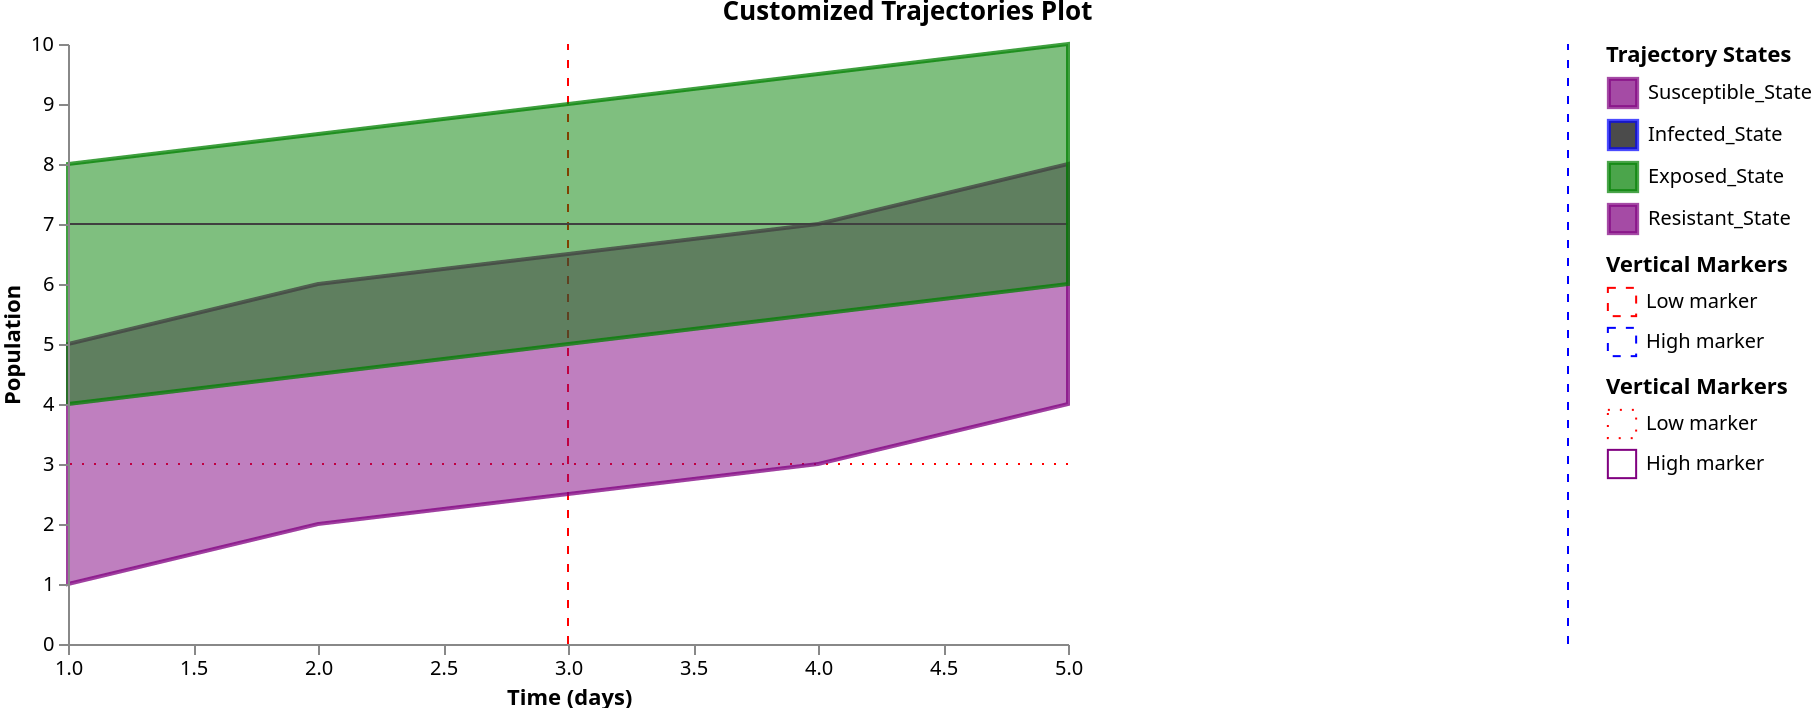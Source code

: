 {
  "$schema": "https://vega.github.io/schema/vega/v5.json",
  "width": 500,
  "height": 300,
  "scales": [
    {
      "name": "xscale",
      "type": "linear",
      "range": "width",
      "zero": false,
      "domain": {
        "fields": [
          {
            "data": "distributions",
            "field": "timepoint"
          },
          {
            "data": "traces",
            "field": "timepoint"
          },
          {
            "data": "points",
            "field": "timepoint"
          }
        ]
      }
    },
    {
      "name": "yscale",
      "type": "linear",
      "range": "height",
      "nice": true,
      "zero": true,
      "domain": {
        "fields": [
          {
            "data": "distributions",
            "field": "lower"
          },
          {
            "data": "distributions",
            "field": "upper"
          },
          {
            "data": "traces",
            "field": "value"
          },
          {
            "data": "points",
            "field": "value"
          }
        ]
      }
    },
    {
      "name": "markerscale_v",
      "type": "ordinal",
      "domain": {
        "data": "markers_v",
        "field": "label"
      },
      "range": {
        "data": "markers_v",
        "field": "new_color"
      }
    },
    {
      "name": "markerscale_h",
      "type": "ordinal",
      "domain": {
        "data": "markers_h",
        "field": "label"
      },
      "range": {
        "data": "markers_h",
        "field": "new_color"
      }
    },
    {
      "name": "fillScale",
      "type": "ordinal",
      "domain": [
        "Susceptible_State",
        "Infected_State",
        "Exposed_State",
        "Resistant_State"
      ],
      "range": [
        "purple",
        "url(#diagonal-stripe-2)",
        "green",
        "purple"
      ]
    },
    {
      "name": "color",
      "type": "ordinal",
      "range": [
        "purple",
        "blue",
        "green",
        "purple"
      ],
      "domain": [
        "Susceptible_State",
        "Infected_State",
        "Exposed_State",
        "Resistant_State"
      ]
    },
    {
      "name": "lineStyle_v",
      "type": "ordinal",
      "domain": {
        "data": "markers_v",
        "field": "label"
      },
      "range": {
        "data": "markers_v",
        "field": "type"
      }},
    {
      "name": "lineStyle_h",
      "type": "ordinal",
      "domain": {
        "data": "markers_h",
        "field": "label"
      },
      "range": {
        "data": "markers_h",
        "field": "type"
      }
    },
    {
      "name": "trajectoryOrder",
      "type": "ordinal",
      "domain": [
        "Susceptible_State",
        "Infected_State",
        "Exposed_State",
        "Resistant_State"
      ],
      "range": [
        0,
        1,
        2,
        3
      ]
    }
  ],
  "axes": [
    {
      "orient": "bottom",
      "scale": "xscale",
      "zindex": 100,
      "title": {
        "signal": "data('axis_labels')[0].xaxis_label"
      }
    },
    {
      "orient": "left",
      "scale": "yscale",
      "zindex": 100,
      "title": {
        "signal": "data('axis_labels')[0].yaxis_label"
      }
    }
  ],
  "signals": [
    {
      "name": "clear",
      "value": true,
      "on": [
        {
          "events": "mouseup[!event.item]",
          "update": "true",
          "force": true
        }
      ]
    },
    {
      "name": "shift",
      "value": false,
      "on": [
        {
          "events": "@legendSymbol:click, @legendLabel:click",
          "update": "event.shiftKey",
          "force": true
        }
      ]
    },
    {
      "name": "clicked",
      "value": null,
      "on": [
        {
          "events": "@legendSymbol:click, @legendLabel:click",
          "update": "{value: datum.value}",
          "force": true
        }
      ]
    },
    {
      "name": "clearData",
      "value": true,
      "on": [
        {
          "events": "mouseup[!event.item]",
          "update": "true",
          "force": true
        }
      ]
    },
    {
      "name": "clickedData",
      "value": null,
      "on": [
        {
          "events": "@area:click",
          "update": "{value: datum.trajectory}",
          "force": true
        }
      ]
    },
    {
      "name": "logLegendClick",
      "value": null,
      "on": [
        {
          "events": "@legendSymbol:click, @legendLabel:click",
          "update": "{datum: datum}",
          "force": true
        }
      ]
    },
    {
      "description": "Active datapoint",
      "name": "activated_datapoint",
      "value": null,
      "on": [
        {
          "events": "symbol:mouseover",
          "update": "item()"
        },
        {
          "events": "symbol:mouseout",
          "update": "null"
        }
      ]
    },
    {
      "name": "logAreaClick",
      "value": null,
      "on": [
        {
          "events": "@area:click",
          "update": "{datum: datum}",
          "force": true
        }
      ]
    }
  ],
  "config": {
    "logLevel": "warn"
  },
  "legends": [
      {
        "name": "color_legend",
        "fill": "fillScale",
        "stroke": "color",
        "title": "Trajectory States",
        "type": "symbol",
        "symbolType": "square",
        "symbolSize": 200,
        "encode": {
          "symbols": {
            "enter": {
              "shape": {"value": "square"},
              "size": {"value": 200},
              "fill": {"scale": "fillScale", "field": "trajectory"},
              "stroke": {"scale": "color", "field": "trajectory"},
              "strokeWidth": {"value": 2}
            },
            "update": {
              "opacity": [
                {"test": "!length(data('selected')) || indata('selected', 'value', datum.trajectory) || indata('selectedData', 'value', datum.trajectory)", "value": 0.7},
                {"value": 0.15}
              ]
            }
          },
          "labels": {
            "update": {
              "opacity": [
                {"test": "!length(data('selectedData')) || indata('selectedData', 'value', datum.trajectory)", "value": 1},
                {"value": 0.25}
              ]
            }
          }
        }
      },
      {
        "name": "marker_color_legend_v",
        "stroke": "markerscale_v",
        "strokeDash": "lineStyle_v",
        "title": {"signal": "length(data('markers_v')) > 1 ? 'Vertical Markers' : ''"},
        "interactive": true,
        "encode": {
          "symbols": {
            "enter": {
            "shape": {"value": "square"},
            "stroke": {"scale": "markerscale_v", "field": "label"},
              "strokeDash": {
                "scale": "lineStyle_v",
                "field": "type"
              },
            "strokeWidth": {"value": 1},
              "size": {"value": 200},
            "opacity": {"value": 1}
            },
            "update": {
              "opacity": [
                {"test": "length(data('markers_v')) > 1", "value": 1},
                {"value": 0}
              ]
            }
          },
          "labels": {
            "update": {
              "text": {"field": "label"},
              "fill": {"value": "black"},
              "opacity": [
                {"test": "length(data('markers_v')) > 1", "value": 1},
                {"value": 0}
              ]
            }
          }
        }
      },
      {
        "name": "marker_color_legend_h",
        "stroke": "markerscale_h",
        "strokeDash": "lineStyle_h",
        "title": {"signal": "length(data('markers_h')) > 1 ? 'Vertical Markers' : ''"},
        "interactive": true,
        "encode": {
          "symbols": {
            "enter": {
            "shape": {"value": "square"},
            "stroke": {"scale": "markerscale_v", "field": "label"},
              "strokeDash": {
                "scale": "lineStyle_h",
                "field": "type"
              },
            "strokeWidth": {"value": 1},
              "size": {"value": 200},
            "opacity": {"value": 1}
            },
            "update": {
              "opacity": [
                {"test": "length(data('markers_h')) > 1", "value": 1},
                {"value": 0}
              ]
            }
          },
          "labels": {
            "update": {
              "text": {"field": "label"},
              "fill": {"value": "black"},
              "opacity": [
                {"test": "length(data('markers_h')) > 1", "value": 1},
                {"value": 0}
              ]
            }
          }
        }
      }
],
  "marks": [
    {
      "type": "group",
      "zindex": 3,
      "name": "_points",
      "from": {
        "facet": {
          "name": "points_split",
          "data": "points",
          "groupby": "trajectory"
        }
      },
      "marks": [
        {
          "type": "symbol",
          "name": "_points_symbol",
          "from": {
            "data": "points_split"
          },
          "zindex": 3,
          "encode": {
            "update": {
              "x": {
                "scale": "xscale",
                "field": "timepoint"
              },
              "y": {
                "scale": "yscale",
                "field": "value"
              },
              "size": {
                "value": 35
              },
              "strokeWidth": {
                "value": 2
              },
              "stroke": {
                "scale": "color",
                "field": "trajectory"
              },
              "fillOpacity": [
                {
                  "test": "!length(data('selected')) || indata('selected', 'value', datum.trajectory)",
                  "value": 0.5
                },
                {
                  "value": 0.15
                }
              ],
              "strokeOpacity": [
                {
                  "test": "!length(data('selected')) || indata('selected', 'value', datum.trajectory)",
                  "value": 0.75
                },
                {
                  "value": 0.15
                }
              ],
              "tooltip": {
                "field": "value"
              }
            },
            "hover": {
              "fillOpacity": {
                "value": 0.9
              }
            }
          }
        },
        {
          "type": "line",
          "name": "_points_line",
          "from": {
            "data": "points_split"
          },
          "zindex": 3,
          "encode": {
            "update": {
              "x": {
                "scale": "xscale",
                "field": "timepoint"
              },
              "y": {
                "scale": "yscale",
                "field": "value"
              },
              "strokeWidth": {
                "value": 2
              },
              "stroke": {
                "scale": "color",
                "field": "trajectory"
              },
              "interpolate": {
                "value": "linear"
              },
              "strokeDash": {
                "value": [
                  5,
                  3
                ]
              },
              "strokeOpacity": [
                {
                  "test": "!length(data('selected')) || indata('selected', 'value', datum.trajectory)",
                  "value": 0.3
                },
                {
                  "value": 0.1
                }
              ]
            },
            "hover": {
              "fillOpacity": {
                "value": 0.9
              }
            }
          }
        }
      ]
    },
    {
      "type": "group",
      "zindex": 2,
      "name": "_traces",
      "from": {
        "facet": {
          "name": "traces_split",
          "data": "traces",
          "groupby": "trajectory"
        }
      },
      "marks": [
        {
          "type": "line",
          "name": "_traces_lines",
          "from": {
            "data": "traces_split"
          },
          "encode": {
            "update": {
              "x": {
                "scale": "xscale",
                "field": "timepoint"
              },
              "y": {
                "scale": "yscale",
                "field": "value"
              },
              "strokeWidth": {
                "value": 2
              },
              "stroke": {
                "scale": "color",
                "field": "trajectory"
              },
              "interpolate": {
                "value": "linear"
              },
              "strokeOpacity": [
                {
                  "test": "!length(data('selected')) || indata('selected', 'value', datum.trajectory)",
                  "value": 0.75
                },
                {
                  "value": 0.15
                }
              ]
            },
            "hover": {
              "fillOpacity": {
                "value": 0.9
              }
            }
          }
        }
      ]
    },
    {
      "type": "group",
      "name": "_distributions",
      "zindex": 1,
      "from": {
        "facet": {
          "name": "trajectory_split",
          "data": "distributions",
          "groupby": "trajectory_order"
        }
      },
      "sort": {
        "field": "datum.trajectory_order",
        "order": "ascending"
      },
      "marks": [
        {
          "type": "area",
          "name": "area",
          "interactive": true,
          "from": {
            "data": "trajectory_split"
          },
          "encode": {
            "update": {
              "x": {
                "scale": "xscale",
                "field": "timepoint"
              },
              "y": {
                "scale": "yscale",
                "field": "upper"
              },
              "y2": {
                "scale": "yscale",
                "field": "lower"
              },
              "interpolate": {
                "value": "linear"
              },
              "strokeWidth": {
                "value": 2
              },
              "fill": {
                "scale": "fillScale",
                "field": "trajectory"
              },
              "stroke": {
                "scale": "color",
                "field": "trajectory"
              },
              "fillOpacity": [
                {
                  "test": "!length(data('selected')) || indata('selected', 'value', datum.trajectory)",
                  "value": 0.5
                },
                {
                  "value": 0.15
                }
              ],
              "strokeOpacity": [
                {
                  "test": "!length(data('selected')) || indata('selected', 'value', datum.trajectory)",
                  "value": 0.75
                },
                {
                  "value": 0.15
                }
              ]
            },
            "hover": {
              "fillOpacity": {
                "value": 0.9
              }
            }
          }
        }
      ]
    },
    {
      "type": "group",
      "name": "_markers_v",
      "marks": [
        {
          "type": "rule",
          "name": "_marker_v text",
          "from": {
            "data": "markers_v"
          },
          "encode": {
            "enter": {
              "stroke": {
                "scale": "markerscale_v",
                "field": "label"
              },
              "strokeDash": {
                "scale": "lineStyle_v",
                "field": "label"
              }
            },
            "update": {
              "x": {
                "scale": "xscale",
                "field": "axis_value"
              },
              "y2": {
                "value": 0
              },
              "y": {
                "signal": "height"
              },
              "opacity": {
                "value": 1
              }
            }
          }
        }
      ]
    },
    {
      "type": "group",
      "name": "_markers_h",
      "marks": [
        {
          "type": "rule",
          "name": "_marker_h text",
          "from": {
            "data": "markers_h"
          },
          "encode": {
            "enter": {
              "stroke": {
                "scale": "markerscale_h",
                "field": "label"
              },
              "strokeDash": {
                "scale": "lineStyle_h",
                "field": "label"
              }
            },
            "update": {
              "y": {
                "scale": "yscale",
                "field": "axis_value"
              },
              "x2": {
                "value": 0
              },
              "x": {
                "signal": "width"
              },
              "opacity": {
                "value": 1
              }
            }
          }
        }
      ]
    }
  ],
  "data": [
    
{
  "name": "distributions",
  "values": [
    {"trajectory": "Susceptible_State", "timepoint": 1, "lower": 1, "upper": 5},
    {"trajectory": "Susceptible_State", "timepoint": 2, "lower": 2, "upper": 6},
    {"trajectory": "Susceptible_State", "timepoint": 3, "lower": 2.5, "upper": 6.5},
    {"trajectory": "Susceptible_State", "timepoint": 4, "lower": 3, "upper": 7},
    {"trajectory": "Susceptible_State", "timepoint": 5, "lower": 4, "upper": 8},
    {"trajectory": "Exposed_State", "timepoint": 1, "lower": 4, "upper": 8},
    {"trajectory": "Exposed_State", "timepoint": 2, "lower": 4.5, "upper": 8.5},
    {"trajectory": "Exposed_State", "timepoint": 3, "lower": 5, "upper": 9},
    {"trajectory": "Exposed_State", "timepoint": 4, "lower": 5.5, "upper": 9.5},
    {"trajectory": "Exposed_State", "timepoint": 5, "lower": 6, "upper": 10}
  ],
      "transform": [
        {
          "type": "collect",
          "sort": {
            "field": [
              "trajectory",
              "timepoint"
            ]
          }
        },
        {
          "type": "formula",
          "expr": "scale('trajectoryOrder', datum.trajectory)",
          "as": "trajectory_order"
        }
      ]
    },
    {
      "name": "traces",
      "values": [],
      "transform": [
        {
          "type": "filter",
          "expr": "isValid(datum.value)"
        },
        {
          "type": "collect",
          "sort": {
            "field": [
              "trajectory",
              "timepoint"
            ]
          }
        }
      ]
    },
    {
      "name": "points",
      "values": []
    },
    {
      "name": "markers_v",
      "values": [
        {
          "axis_value": 3,
          "label": "Low marker",
          "new_color": "red",
          "type": [4,5]
        },
        {
          "axis_value": 7,
          "label": "High marker",
          "new_color": "blue",
          "type": [4,5]
        }
      ]
    },
    {
      "name": "markers_h",
      "values": [
        {
          "axis_value": 3,
          "label": "Low marker",
          "new_color": "red",
          "type": [1,5]
        },
        {
          "axis_value": 7,
          "label": "High marker",
          "new_color": "purple",
          "type": [1,0]
        }
      ]
    },
    {
      "name": "axis_labels",
      "values": {
        "xaxis_label": "Time (days)",
        "yaxis_label": "Population"
      }
    },
    {
      "name": "selected",
      "on": [
        {
          "trigger": "clear",
          "remove": true
        },
        {
          "trigger": "!shift",
          "remove": true
        },
        {
          "trigger": "!shift && clicked",
          "insert": "clicked"
        },
        {
          "trigger": "shift && clicked",
          "toggle": "clicked"
        }
      ]
    },
    {
      "name": "selectedData",
      "on": [
        {
          "trigger": "clearData",
          "remove": true
        },
        {
          "trigger": "clickedData",
          "toggle": "clickedData"
        }
      ]
    }
  ],
  "title": "Customized Trajectories Plot"
}